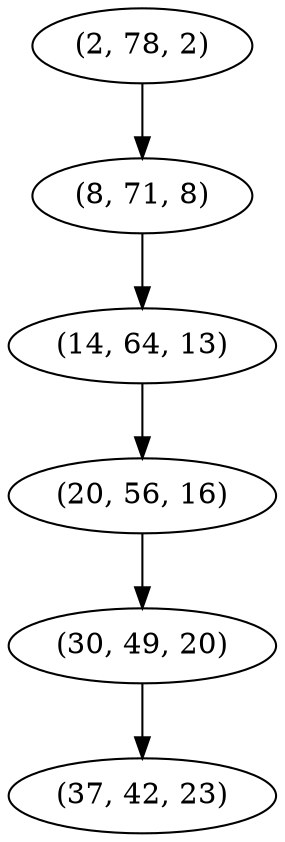 digraph tree {
    "(2, 78, 2)";
    "(8, 71, 8)";
    "(14, 64, 13)";
    "(20, 56, 16)";
    "(30, 49, 20)";
    "(37, 42, 23)";
    "(2, 78, 2)" -> "(8, 71, 8)";
    "(8, 71, 8)" -> "(14, 64, 13)";
    "(14, 64, 13)" -> "(20, 56, 16)";
    "(20, 56, 16)" -> "(30, 49, 20)";
    "(30, 49, 20)" -> "(37, 42, 23)";
}
